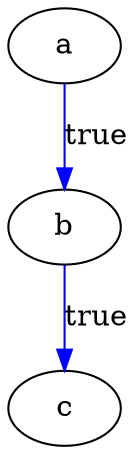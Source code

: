 digraph G {
 a [label="a"];
 a [label="a"];
 a -> b [label="true" color="blue"];
 b [label="b"];
 b [label="b"];
 b -> c [label="true" color="blue"];
 c [label="c"];
 c [label="c"];
}
